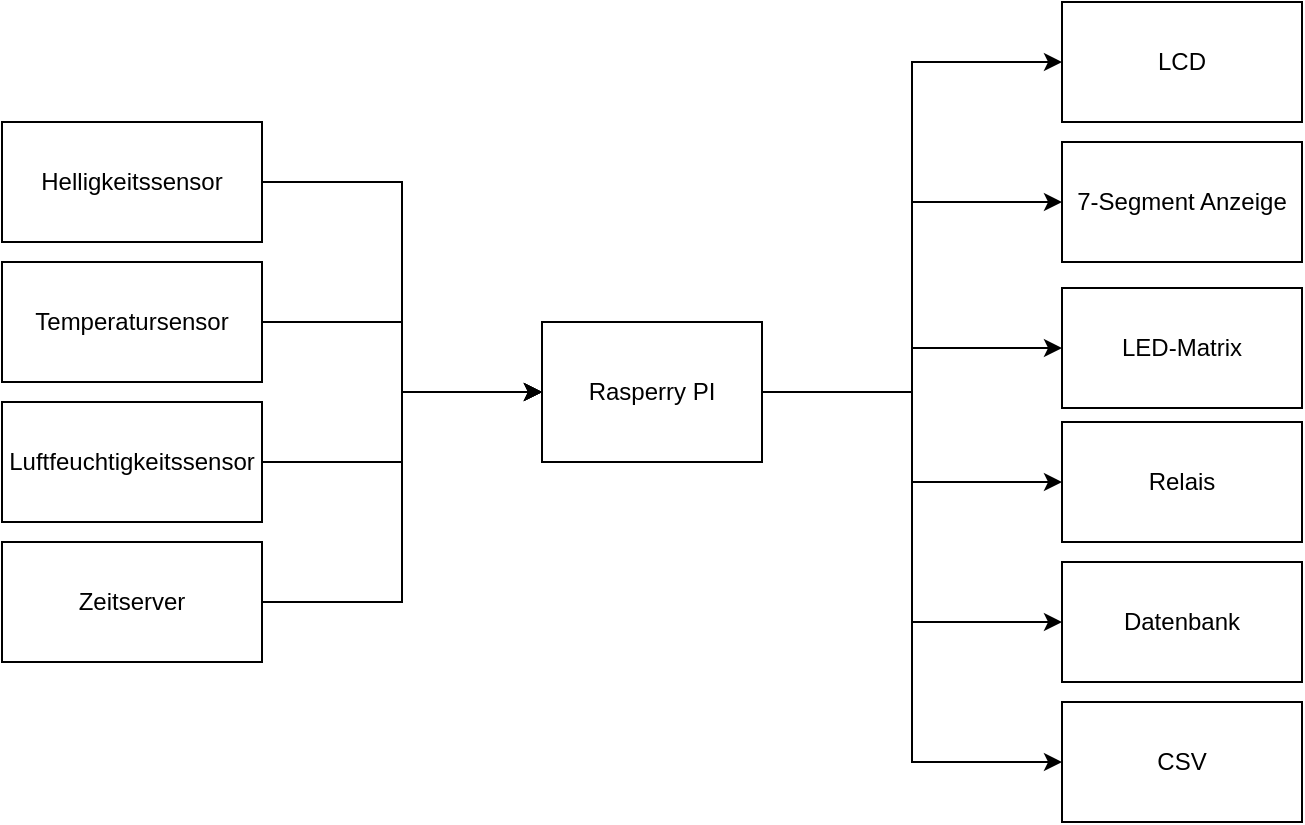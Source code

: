 <mxfile version="17.2.4" type="device"><diagram id="C5RBs43oDa-KdzZeNtuy" name="Page-1"><mxGraphModel dx="1102" dy="865" grid="1" gridSize="10" guides="1" tooltips="1" connect="1" arrows="1" fold="1" page="1" pageScale="1" pageWidth="827" pageHeight="1169" math="0" shadow="0"><root><mxCell id="WIyWlLk6GJQsqaUBKTNV-0"/><mxCell id="WIyWlLk6GJQsqaUBKTNV-1" parent="WIyWlLk6GJQsqaUBKTNV-0"/><mxCell id="HNn9GH4JrD6ueqEwaOVi-20" style="edgeStyle=orthogonalEdgeStyle;rounded=0;orthogonalLoop=1;jettySize=auto;html=1;entryX=0;entryY=0.5;entryDx=0;entryDy=0;" parent="WIyWlLk6GJQsqaUBKTNV-1" source="HNn9GH4JrD6ueqEwaOVi-0" target="HNn9GH4JrD6ueqEwaOVi-7" edge="1"><mxGeometry relative="1" as="geometry"/></mxCell><mxCell id="HNn9GH4JrD6ueqEwaOVi-21" style="edgeStyle=orthogonalEdgeStyle;rounded=0;orthogonalLoop=1;jettySize=auto;html=1;entryX=0;entryY=0.5;entryDx=0;entryDy=0;" parent="WIyWlLk6GJQsqaUBKTNV-1" source="HNn9GH4JrD6ueqEwaOVi-0" target="HNn9GH4JrD6ueqEwaOVi-6" edge="1"><mxGeometry relative="1" as="geometry"/></mxCell><mxCell id="HNn9GH4JrD6ueqEwaOVi-22" style="edgeStyle=orthogonalEdgeStyle;rounded=0;orthogonalLoop=1;jettySize=auto;html=1;entryX=0;entryY=0.5;entryDx=0;entryDy=0;" parent="WIyWlLk6GJQsqaUBKTNV-1" source="HNn9GH4JrD6ueqEwaOVi-0" target="HNn9GH4JrD6ueqEwaOVi-10" edge="1"><mxGeometry relative="1" as="geometry"/></mxCell><mxCell id="ZUlyIcmHcTy2WH-P_q8V-0" style="edgeStyle=orthogonalEdgeStyle;rounded=0;orthogonalLoop=1;jettySize=auto;html=1;entryX=0;entryY=0.5;entryDx=0;entryDy=0;" edge="1" parent="WIyWlLk6GJQsqaUBKTNV-1" source="HNn9GH4JrD6ueqEwaOVi-0" target="HNn9GH4JrD6ueqEwaOVi-8"><mxGeometry relative="1" as="geometry"/></mxCell><mxCell id="ZUlyIcmHcTy2WH-P_q8V-1" style="edgeStyle=orthogonalEdgeStyle;rounded=0;orthogonalLoop=1;jettySize=auto;html=1;entryX=0;entryY=0.5;entryDx=0;entryDy=0;" edge="1" parent="WIyWlLk6GJQsqaUBKTNV-1" source="HNn9GH4JrD6ueqEwaOVi-0" target="HNn9GH4JrD6ueqEwaOVi-9"><mxGeometry relative="1" as="geometry"/></mxCell><mxCell id="ZUlyIcmHcTy2WH-P_q8V-2" style="edgeStyle=orthogonalEdgeStyle;rounded=0;orthogonalLoop=1;jettySize=auto;html=1;entryX=0;entryY=0.5;entryDx=0;entryDy=0;" edge="1" parent="WIyWlLk6GJQsqaUBKTNV-1" source="HNn9GH4JrD6ueqEwaOVi-0" target="HNn9GH4JrD6ueqEwaOVi-2"><mxGeometry relative="1" as="geometry"/></mxCell><mxCell id="HNn9GH4JrD6ueqEwaOVi-0" value="Rasperry PI" style="rounded=0;whiteSpace=wrap;html=1;" parent="WIyWlLk6GJQsqaUBKTNV-1" vertex="1"><mxGeometry x="330" y="330" width="110" height="70" as="geometry"/></mxCell><mxCell id="ZUlyIcmHcTy2WH-P_q8V-4" style="edgeStyle=orthogonalEdgeStyle;rounded=0;orthogonalLoop=1;jettySize=auto;html=1;entryX=0;entryY=0.5;entryDx=0;entryDy=0;" edge="1" parent="WIyWlLk6GJQsqaUBKTNV-1" source="HNn9GH4JrD6ueqEwaOVi-1" target="HNn9GH4JrD6ueqEwaOVi-0"><mxGeometry relative="1" as="geometry"/></mxCell><mxCell id="HNn9GH4JrD6ueqEwaOVi-1" value="Helligkeitssensor" style="rounded=0;whiteSpace=wrap;html=1;" parent="WIyWlLk6GJQsqaUBKTNV-1" vertex="1"><mxGeometry x="60" y="230" width="130" height="60" as="geometry"/></mxCell><mxCell id="HNn9GH4JrD6ueqEwaOVi-2" value="CSV" style="rounded=0;whiteSpace=wrap;html=1;" parent="WIyWlLk6GJQsqaUBKTNV-1" vertex="1"><mxGeometry x="590" y="520" width="120" height="60" as="geometry"/></mxCell><mxCell id="ZUlyIcmHcTy2WH-P_q8V-7" style="edgeStyle=orthogonalEdgeStyle;rounded=0;orthogonalLoop=1;jettySize=auto;html=1;entryX=0;entryY=0.5;entryDx=0;entryDy=0;" edge="1" parent="WIyWlLk6GJQsqaUBKTNV-1" source="HNn9GH4JrD6ueqEwaOVi-3" target="HNn9GH4JrD6ueqEwaOVi-0"><mxGeometry relative="1" as="geometry"/></mxCell><mxCell id="HNn9GH4JrD6ueqEwaOVi-3" value="Zeitserver" style="rounded=0;whiteSpace=wrap;html=1;" parent="WIyWlLk6GJQsqaUBKTNV-1" vertex="1"><mxGeometry x="60" y="440" width="130" height="60" as="geometry"/></mxCell><mxCell id="ZUlyIcmHcTy2WH-P_q8V-5" style="edgeStyle=orthogonalEdgeStyle;rounded=0;orthogonalLoop=1;jettySize=auto;html=1;entryX=0;entryY=0.5;entryDx=0;entryDy=0;" edge="1" parent="WIyWlLk6GJQsqaUBKTNV-1" source="HNn9GH4JrD6ueqEwaOVi-4" target="HNn9GH4JrD6ueqEwaOVi-0"><mxGeometry relative="1" as="geometry"/></mxCell><mxCell id="HNn9GH4JrD6ueqEwaOVi-4" value="Temperatursensor" style="rounded=0;whiteSpace=wrap;html=1;" parent="WIyWlLk6GJQsqaUBKTNV-1" vertex="1"><mxGeometry x="60" y="300" width="130" height="60" as="geometry"/></mxCell><mxCell id="ZUlyIcmHcTy2WH-P_q8V-6" style="edgeStyle=orthogonalEdgeStyle;rounded=0;orthogonalLoop=1;jettySize=auto;html=1;entryX=0;entryY=0.5;entryDx=0;entryDy=0;" edge="1" parent="WIyWlLk6GJQsqaUBKTNV-1" source="HNn9GH4JrD6ueqEwaOVi-5" target="HNn9GH4JrD6ueqEwaOVi-0"><mxGeometry relative="1" as="geometry"/></mxCell><mxCell id="HNn9GH4JrD6ueqEwaOVi-5" value="Luftfeuchtigkeitssensor" style="rounded=0;whiteSpace=wrap;html=1;" parent="WIyWlLk6GJQsqaUBKTNV-1" vertex="1"><mxGeometry x="60" y="370" width="130" height="60" as="geometry"/></mxCell><mxCell id="HNn9GH4JrD6ueqEwaOVi-6" value="Relais" style="rounded=0;whiteSpace=wrap;html=1;" parent="WIyWlLk6GJQsqaUBKTNV-1" vertex="1"><mxGeometry x="590" y="380" width="120" height="60" as="geometry"/></mxCell><mxCell id="HNn9GH4JrD6ueqEwaOVi-7" value="LED-Matrix" style="rounded=0;whiteSpace=wrap;html=1;" parent="WIyWlLk6GJQsqaUBKTNV-1" vertex="1"><mxGeometry x="590" y="313" width="120" height="60" as="geometry"/></mxCell><mxCell id="HNn9GH4JrD6ueqEwaOVi-8" value="7-Segment Anzeige" style="rounded=0;whiteSpace=wrap;html=1;" parent="WIyWlLk6GJQsqaUBKTNV-1" vertex="1"><mxGeometry x="590" y="240" width="120" height="60" as="geometry"/></mxCell><mxCell id="HNn9GH4JrD6ueqEwaOVi-9" value="LCD" style="rounded=0;whiteSpace=wrap;html=1;" parent="WIyWlLk6GJQsqaUBKTNV-1" vertex="1"><mxGeometry x="590" y="170" width="120" height="60" as="geometry"/></mxCell><mxCell id="HNn9GH4JrD6ueqEwaOVi-10" value="Datenbank" style="rounded=0;whiteSpace=wrap;html=1;" parent="WIyWlLk6GJQsqaUBKTNV-1" vertex="1"><mxGeometry x="590" y="450" width="120" height="60" as="geometry"/></mxCell></root></mxGraphModel></diagram></mxfile>